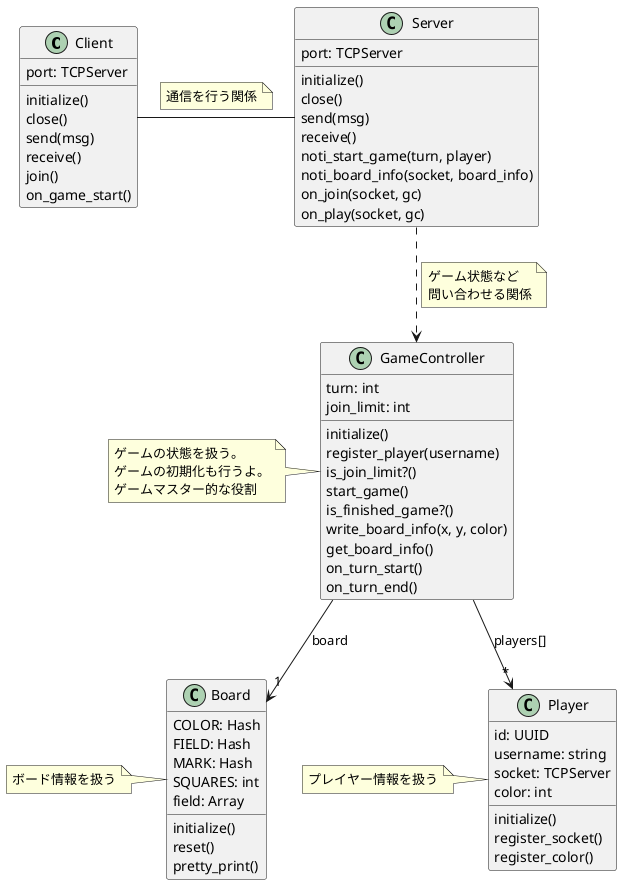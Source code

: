 @startuml 雑なクラス図

class "Client" as Client {
      port: TCPServer
      
      initialize()
      close()
      send(msg)
      receive()
      join()
      on_game_start()
}
Server -left- Client
note on link
      通信を行う関係
end note

class "Server" as Server {
      port: TCPServer
      
      initialize()
      close()
      send(msg)
      receive()
      noti_start_game(turn, player)
      noti_board_info(socket, board_info)
      on_join(socket, gc)
      on_play(socket, gc)
}
Server ..> GameController
note on link
      ゲーム状態など
      問い合わせる関係
end note

class "GameController" as GameController {
      turn: int
      join_limit: int
      
      initialize()
      register_player(username)
      is_join_limit?()
      start_game()
      is_finished_game?()
      write_board_info(x, y, color)
      get_board_info()
      on_turn_start()
      on_turn_end()
}
note left
      ゲームの状態を扱う。
      ゲームの初期化も行うよ。
      ゲームマスター的な役割
end note 
GameController --> "1" Board : board
GameController --> "*" Player : players[]

class "Board" as Board {
      COLOR: Hash
      FIELD: Hash
      MARK: Hash
      SQUARES: int
      field: Array
      
      initialize()
      reset()
      pretty_print()
}
note left : ボード情報を扱う

class "Player" as Player {
      id: UUID
      username: string
      socket: TCPServer
      color: int
      
      initialize()
      register_socket()
      register_color()
}
note left : プレイヤー情報を扱う

@enduml
